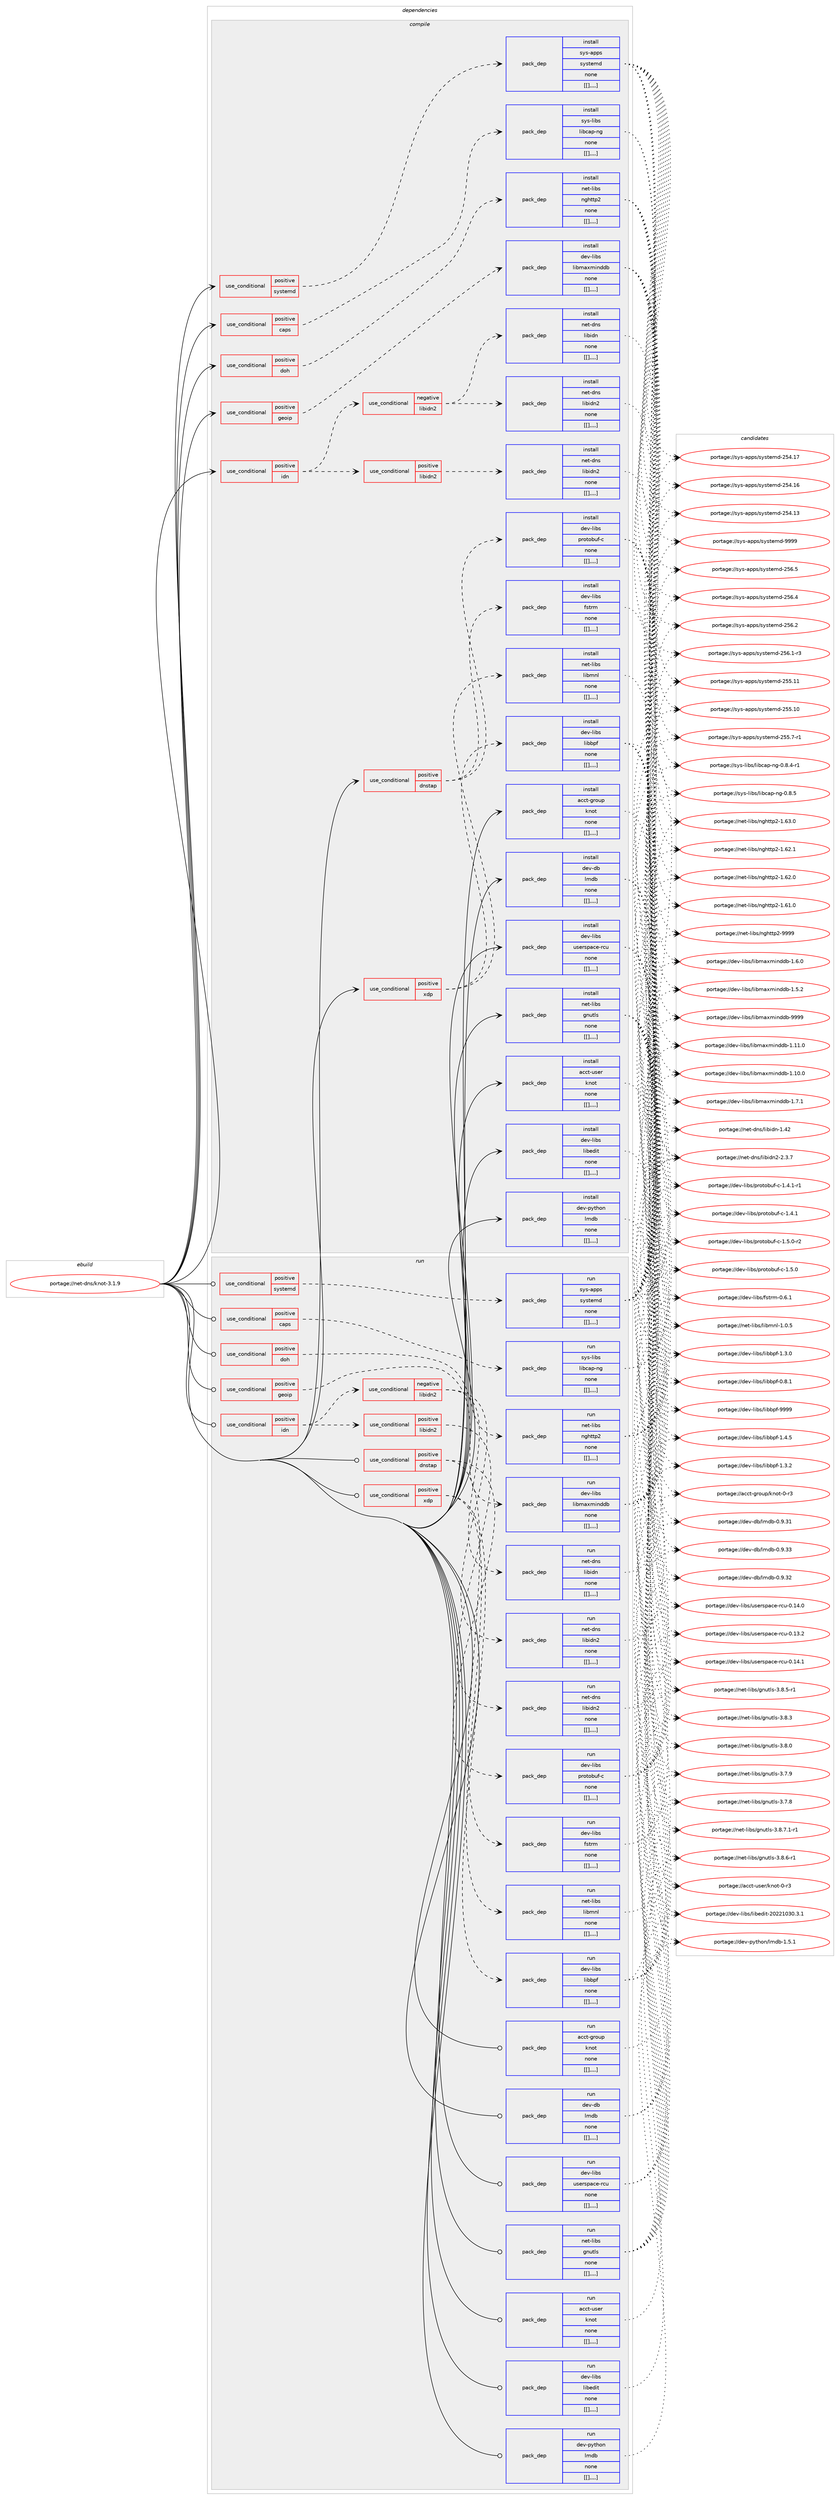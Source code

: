 digraph prolog {

# *************
# Graph options
# *************

newrank=true;
concentrate=true;
compound=true;
graph [rankdir=LR,fontname=Helvetica,fontsize=10,ranksep=1.5];#, ranksep=2.5, nodesep=0.2];
edge  [arrowhead=vee];
node  [fontname=Helvetica,fontsize=10];

# **********
# The ebuild
# **********

subgraph cluster_leftcol {
color=gray;
label=<<i>ebuild</i>>;
id [label="portage://net-dns/knot-3.1.9", color=red, width=4, href="../net-dns/knot-3.1.9.svg"];
}

# ****************
# The dependencies
# ****************

subgraph cluster_midcol {
color=gray;
label=<<i>dependencies</i>>;
subgraph cluster_compile {
fillcolor="#eeeeee";
style=filled;
label=<<i>compile</i>>;
subgraph cond94444 {
dependency364576 [label=<<TABLE BORDER="0" CELLBORDER="1" CELLSPACING="0" CELLPADDING="4"><TR><TD ROWSPAN="3" CELLPADDING="10">use_conditional</TD></TR><TR><TD>positive</TD></TR><TR><TD>caps</TD></TR></TABLE>>, shape=none, color=red];
subgraph pack267385 {
dependency364577 [label=<<TABLE BORDER="0" CELLBORDER="1" CELLSPACING="0" CELLPADDING="4" WIDTH="220"><TR><TD ROWSPAN="6" CELLPADDING="30">pack_dep</TD></TR><TR><TD WIDTH="110">install</TD></TR><TR><TD>sys-libs</TD></TR><TR><TD>libcap-ng</TD></TR><TR><TD>none</TD></TR><TR><TD>[[],,,,]</TD></TR></TABLE>>, shape=none, color=blue];
}
dependency364576:e -> dependency364577:w [weight=20,style="dashed",arrowhead="vee"];
}
id:e -> dependency364576:w [weight=20,style="solid",arrowhead="vee"];
subgraph cond94445 {
dependency364578 [label=<<TABLE BORDER="0" CELLBORDER="1" CELLSPACING="0" CELLPADDING="4"><TR><TD ROWSPAN="3" CELLPADDING="10">use_conditional</TD></TR><TR><TD>positive</TD></TR><TR><TD>dnstap</TD></TR></TABLE>>, shape=none, color=red];
subgraph pack267386 {
dependency364579 [label=<<TABLE BORDER="0" CELLBORDER="1" CELLSPACING="0" CELLPADDING="4" WIDTH="220"><TR><TD ROWSPAN="6" CELLPADDING="30">pack_dep</TD></TR><TR><TD WIDTH="110">install</TD></TR><TR><TD>dev-libs</TD></TR><TR><TD>fstrm</TD></TR><TR><TD>none</TD></TR><TR><TD>[[],,,,]</TD></TR></TABLE>>, shape=none, color=blue];
}
dependency364578:e -> dependency364579:w [weight=20,style="dashed",arrowhead="vee"];
subgraph pack267387 {
dependency364580 [label=<<TABLE BORDER="0" CELLBORDER="1" CELLSPACING="0" CELLPADDING="4" WIDTH="220"><TR><TD ROWSPAN="6" CELLPADDING="30">pack_dep</TD></TR><TR><TD WIDTH="110">install</TD></TR><TR><TD>dev-libs</TD></TR><TR><TD>protobuf-c</TD></TR><TR><TD>none</TD></TR><TR><TD>[[],,,,]</TD></TR></TABLE>>, shape=none, color=blue];
}
dependency364578:e -> dependency364580:w [weight=20,style="dashed",arrowhead="vee"];
}
id:e -> dependency364578:w [weight=20,style="solid",arrowhead="vee"];
subgraph cond94446 {
dependency364581 [label=<<TABLE BORDER="0" CELLBORDER="1" CELLSPACING="0" CELLPADDING="4"><TR><TD ROWSPAN="3" CELLPADDING="10">use_conditional</TD></TR><TR><TD>positive</TD></TR><TR><TD>doh</TD></TR></TABLE>>, shape=none, color=red];
subgraph pack267388 {
dependency364582 [label=<<TABLE BORDER="0" CELLBORDER="1" CELLSPACING="0" CELLPADDING="4" WIDTH="220"><TR><TD ROWSPAN="6" CELLPADDING="30">pack_dep</TD></TR><TR><TD WIDTH="110">install</TD></TR><TR><TD>net-libs</TD></TR><TR><TD>nghttp2</TD></TR><TR><TD>none</TD></TR><TR><TD>[[],,,,]</TD></TR></TABLE>>, shape=none, color=blue];
}
dependency364581:e -> dependency364582:w [weight=20,style="dashed",arrowhead="vee"];
}
id:e -> dependency364581:w [weight=20,style="solid",arrowhead="vee"];
subgraph cond94447 {
dependency364583 [label=<<TABLE BORDER="0" CELLBORDER="1" CELLSPACING="0" CELLPADDING="4"><TR><TD ROWSPAN="3" CELLPADDING="10">use_conditional</TD></TR><TR><TD>positive</TD></TR><TR><TD>geoip</TD></TR></TABLE>>, shape=none, color=red];
subgraph pack267389 {
dependency364584 [label=<<TABLE BORDER="0" CELLBORDER="1" CELLSPACING="0" CELLPADDING="4" WIDTH="220"><TR><TD ROWSPAN="6" CELLPADDING="30">pack_dep</TD></TR><TR><TD WIDTH="110">install</TD></TR><TR><TD>dev-libs</TD></TR><TR><TD>libmaxminddb</TD></TR><TR><TD>none</TD></TR><TR><TD>[[],,,,]</TD></TR></TABLE>>, shape=none, color=blue];
}
dependency364583:e -> dependency364584:w [weight=20,style="dashed",arrowhead="vee"];
}
id:e -> dependency364583:w [weight=20,style="solid",arrowhead="vee"];
subgraph cond94448 {
dependency364585 [label=<<TABLE BORDER="0" CELLBORDER="1" CELLSPACING="0" CELLPADDING="4"><TR><TD ROWSPAN="3" CELLPADDING="10">use_conditional</TD></TR><TR><TD>positive</TD></TR><TR><TD>idn</TD></TR></TABLE>>, shape=none, color=red];
subgraph cond94449 {
dependency364586 [label=<<TABLE BORDER="0" CELLBORDER="1" CELLSPACING="0" CELLPADDING="4"><TR><TD ROWSPAN="3" CELLPADDING="10">use_conditional</TD></TR><TR><TD>negative</TD></TR><TR><TD>libidn2</TD></TR></TABLE>>, shape=none, color=red];
subgraph pack267390 {
dependency364587 [label=<<TABLE BORDER="0" CELLBORDER="1" CELLSPACING="0" CELLPADDING="4" WIDTH="220"><TR><TD ROWSPAN="6" CELLPADDING="30">pack_dep</TD></TR><TR><TD WIDTH="110">install</TD></TR><TR><TD>net-dns</TD></TR><TR><TD>libidn</TD></TR><TR><TD>none</TD></TR><TR><TD>[[],,,,]</TD></TR></TABLE>>, shape=none, color=blue];
}
dependency364586:e -> dependency364587:w [weight=20,style="dashed",arrowhead="vee"];
subgraph pack267391 {
dependency364588 [label=<<TABLE BORDER="0" CELLBORDER="1" CELLSPACING="0" CELLPADDING="4" WIDTH="220"><TR><TD ROWSPAN="6" CELLPADDING="30">pack_dep</TD></TR><TR><TD WIDTH="110">install</TD></TR><TR><TD>net-dns</TD></TR><TR><TD>libidn2</TD></TR><TR><TD>none</TD></TR><TR><TD>[[],,,,]</TD></TR></TABLE>>, shape=none, color=blue];
}
dependency364586:e -> dependency364588:w [weight=20,style="dashed",arrowhead="vee"];
}
dependency364585:e -> dependency364586:w [weight=20,style="dashed",arrowhead="vee"];
subgraph cond94450 {
dependency364589 [label=<<TABLE BORDER="0" CELLBORDER="1" CELLSPACING="0" CELLPADDING="4"><TR><TD ROWSPAN="3" CELLPADDING="10">use_conditional</TD></TR><TR><TD>positive</TD></TR><TR><TD>libidn2</TD></TR></TABLE>>, shape=none, color=red];
subgraph pack267392 {
dependency364590 [label=<<TABLE BORDER="0" CELLBORDER="1" CELLSPACING="0" CELLPADDING="4" WIDTH="220"><TR><TD ROWSPAN="6" CELLPADDING="30">pack_dep</TD></TR><TR><TD WIDTH="110">install</TD></TR><TR><TD>net-dns</TD></TR><TR><TD>libidn2</TD></TR><TR><TD>none</TD></TR><TR><TD>[[],,,,]</TD></TR></TABLE>>, shape=none, color=blue];
}
dependency364589:e -> dependency364590:w [weight=20,style="dashed",arrowhead="vee"];
}
dependency364585:e -> dependency364589:w [weight=20,style="dashed",arrowhead="vee"];
}
id:e -> dependency364585:w [weight=20,style="solid",arrowhead="vee"];
subgraph cond94451 {
dependency364591 [label=<<TABLE BORDER="0" CELLBORDER="1" CELLSPACING="0" CELLPADDING="4"><TR><TD ROWSPAN="3" CELLPADDING="10">use_conditional</TD></TR><TR><TD>positive</TD></TR><TR><TD>systemd</TD></TR></TABLE>>, shape=none, color=red];
subgraph pack267393 {
dependency364592 [label=<<TABLE BORDER="0" CELLBORDER="1" CELLSPACING="0" CELLPADDING="4" WIDTH="220"><TR><TD ROWSPAN="6" CELLPADDING="30">pack_dep</TD></TR><TR><TD WIDTH="110">install</TD></TR><TR><TD>sys-apps</TD></TR><TR><TD>systemd</TD></TR><TR><TD>none</TD></TR><TR><TD>[[],,,,]</TD></TR></TABLE>>, shape=none, color=blue];
}
dependency364591:e -> dependency364592:w [weight=20,style="dashed",arrowhead="vee"];
}
id:e -> dependency364591:w [weight=20,style="solid",arrowhead="vee"];
subgraph cond94452 {
dependency364593 [label=<<TABLE BORDER="0" CELLBORDER="1" CELLSPACING="0" CELLPADDING="4"><TR><TD ROWSPAN="3" CELLPADDING="10">use_conditional</TD></TR><TR><TD>positive</TD></TR><TR><TD>xdp</TD></TR></TABLE>>, shape=none, color=red];
subgraph pack267394 {
dependency364594 [label=<<TABLE BORDER="0" CELLBORDER="1" CELLSPACING="0" CELLPADDING="4" WIDTH="220"><TR><TD ROWSPAN="6" CELLPADDING="30">pack_dep</TD></TR><TR><TD WIDTH="110">install</TD></TR><TR><TD>dev-libs</TD></TR><TR><TD>libbpf</TD></TR><TR><TD>none</TD></TR><TR><TD>[[],,,,]</TD></TR></TABLE>>, shape=none, color=blue];
}
dependency364593:e -> dependency364594:w [weight=20,style="dashed",arrowhead="vee"];
subgraph pack267395 {
dependency364595 [label=<<TABLE BORDER="0" CELLBORDER="1" CELLSPACING="0" CELLPADDING="4" WIDTH="220"><TR><TD ROWSPAN="6" CELLPADDING="30">pack_dep</TD></TR><TR><TD WIDTH="110">install</TD></TR><TR><TD>net-libs</TD></TR><TR><TD>libmnl</TD></TR><TR><TD>none</TD></TR><TR><TD>[[],,,,]</TD></TR></TABLE>>, shape=none, color=blue];
}
dependency364593:e -> dependency364595:w [weight=20,style="dashed",arrowhead="vee"];
}
id:e -> dependency364593:w [weight=20,style="solid",arrowhead="vee"];
subgraph pack267396 {
dependency364596 [label=<<TABLE BORDER="0" CELLBORDER="1" CELLSPACING="0" CELLPADDING="4" WIDTH="220"><TR><TD ROWSPAN="6" CELLPADDING="30">pack_dep</TD></TR><TR><TD WIDTH="110">install</TD></TR><TR><TD>acct-group</TD></TR><TR><TD>knot</TD></TR><TR><TD>none</TD></TR><TR><TD>[[],,,,]</TD></TR></TABLE>>, shape=none, color=blue];
}
id:e -> dependency364596:w [weight=20,style="solid",arrowhead="vee"];
subgraph pack267397 {
dependency364597 [label=<<TABLE BORDER="0" CELLBORDER="1" CELLSPACING="0" CELLPADDING="4" WIDTH="220"><TR><TD ROWSPAN="6" CELLPADDING="30">pack_dep</TD></TR><TR><TD WIDTH="110">install</TD></TR><TR><TD>acct-user</TD></TR><TR><TD>knot</TD></TR><TR><TD>none</TD></TR><TR><TD>[[],,,,]</TD></TR></TABLE>>, shape=none, color=blue];
}
id:e -> dependency364597:w [weight=20,style="solid",arrowhead="vee"];
subgraph pack267398 {
dependency364598 [label=<<TABLE BORDER="0" CELLBORDER="1" CELLSPACING="0" CELLPADDING="4" WIDTH="220"><TR><TD ROWSPAN="6" CELLPADDING="30">pack_dep</TD></TR><TR><TD WIDTH="110">install</TD></TR><TR><TD>dev-db</TD></TR><TR><TD>lmdb</TD></TR><TR><TD>none</TD></TR><TR><TD>[[],,,,]</TD></TR></TABLE>>, shape=none, color=blue];
}
id:e -> dependency364598:w [weight=20,style="solid",arrowhead="vee"];
subgraph pack267399 {
dependency364599 [label=<<TABLE BORDER="0" CELLBORDER="1" CELLSPACING="0" CELLPADDING="4" WIDTH="220"><TR><TD ROWSPAN="6" CELLPADDING="30">pack_dep</TD></TR><TR><TD WIDTH="110">install</TD></TR><TR><TD>dev-libs</TD></TR><TR><TD>libedit</TD></TR><TR><TD>none</TD></TR><TR><TD>[[],,,,]</TD></TR></TABLE>>, shape=none, color=blue];
}
id:e -> dependency364599:w [weight=20,style="solid",arrowhead="vee"];
subgraph pack267400 {
dependency364600 [label=<<TABLE BORDER="0" CELLBORDER="1" CELLSPACING="0" CELLPADDING="4" WIDTH="220"><TR><TD ROWSPAN="6" CELLPADDING="30">pack_dep</TD></TR><TR><TD WIDTH="110">install</TD></TR><TR><TD>dev-libs</TD></TR><TR><TD>userspace-rcu</TD></TR><TR><TD>none</TD></TR><TR><TD>[[],,,,]</TD></TR></TABLE>>, shape=none, color=blue];
}
id:e -> dependency364600:w [weight=20,style="solid",arrowhead="vee"];
subgraph pack267401 {
dependency364601 [label=<<TABLE BORDER="0" CELLBORDER="1" CELLSPACING="0" CELLPADDING="4" WIDTH="220"><TR><TD ROWSPAN="6" CELLPADDING="30">pack_dep</TD></TR><TR><TD WIDTH="110">install</TD></TR><TR><TD>dev-python</TD></TR><TR><TD>lmdb</TD></TR><TR><TD>none</TD></TR><TR><TD>[[],,,,]</TD></TR></TABLE>>, shape=none, color=blue];
}
id:e -> dependency364601:w [weight=20,style="solid",arrowhead="vee"];
subgraph pack267402 {
dependency364602 [label=<<TABLE BORDER="0" CELLBORDER="1" CELLSPACING="0" CELLPADDING="4" WIDTH="220"><TR><TD ROWSPAN="6" CELLPADDING="30">pack_dep</TD></TR><TR><TD WIDTH="110">install</TD></TR><TR><TD>net-libs</TD></TR><TR><TD>gnutls</TD></TR><TR><TD>none</TD></TR><TR><TD>[[],,,,]</TD></TR></TABLE>>, shape=none, color=blue];
}
id:e -> dependency364602:w [weight=20,style="solid",arrowhead="vee"];
}
subgraph cluster_compileandrun {
fillcolor="#eeeeee";
style=filled;
label=<<i>compile and run</i>>;
}
subgraph cluster_run {
fillcolor="#eeeeee";
style=filled;
label=<<i>run</i>>;
subgraph cond94453 {
dependency364603 [label=<<TABLE BORDER="0" CELLBORDER="1" CELLSPACING="0" CELLPADDING="4"><TR><TD ROWSPAN="3" CELLPADDING="10">use_conditional</TD></TR><TR><TD>positive</TD></TR><TR><TD>caps</TD></TR></TABLE>>, shape=none, color=red];
subgraph pack267403 {
dependency364604 [label=<<TABLE BORDER="0" CELLBORDER="1" CELLSPACING="0" CELLPADDING="4" WIDTH="220"><TR><TD ROWSPAN="6" CELLPADDING="30">pack_dep</TD></TR><TR><TD WIDTH="110">run</TD></TR><TR><TD>sys-libs</TD></TR><TR><TD>libcap-ng</TD></TR><TR><TD>none</TD></TR><TR><TD>[[],,,,]</TD></TR></TABLE>>, shape=none, color=blue];
}
dependency364603:e -> dependency364604:w [weight=20,style="dashed",arrowhead="vee"];
}
id:e -> dependency364603:w [weight=20,style="solid",arrowhead="odot"];
subgraph cond94454 {
dependency364605 [label=<<TABLE BORDER="0" CELLBORDER="1" CELLSPACING="0" CELLPADDING="4"><TR><TD ROWSPAN="3" CELLPADDING="10">use_conditional</TD></TR><TR><TD>positive</TD></TR><TR><TD>dnstap</TD></TR></TABLE>>, shape=none, color=red];
subgraph pack267404 {
dependency364606 [label=<<TABLE BORDER="0" CELLBORDER="1" CELLSPACING="0" CELLPADDING="4" WIDTH="220"><TR><TD ROWSPAN="6" CELLPADDING="30">pack_dep</TD></TR><TR><TD WIDTH="110">run</TD></TR><TR><TD>dev-libs</TD></TR><TR><TD>fstrm</TD></TR><TR><TD>none</TD></TR><TR><TD>[[],,,,]</TD></TR></TABLE>>, shape=none, color=blue];
}
dependency364605:e -> dependency364606:w [weight=20,style="dashed",arrowhead="vee"];
subgraph pack267405 {
dependency364607 [label=<<TABLE BORDER="0" CELLBORDER="1" CELLSPACING="0" CELLPADDING="4" WIDTH="220"><TR><TD ROWSPAN="6" CELLPADDING="30">pack_dep</TD></TR><TR><TD WIDTH="110">run</TD></TR><TR><TD>dev-libs</TD></TR><TR><TD>protobuf-c</TD></TR><TR><TD>none</TD></TR><TR><TD>[[],,,,]</TD></TR></TABLE>>, shape=none, color=blue];
}
dependency364605:e -> dependency364607:w [weight=20,style="dashed",arrowhead="vee"];
}
id:e -> dependency364605:w [weight=20,style="solid",arrowhead="odot"];
subgraph cond94455 {
dependency364608 [label=<<TABLE BORDER="0" CELLBORDER="1" CELLSPACING="0" CELLPADDING="4"><TR><TD ROWSPAN="3" CELLPADDING="10">use_conditional</TD></TR><TR><TD>positive</TD></TR><TR><TD>doh</TD></TR></TABLE>>, shape=none, color=red];
subgraph pack267406 {
dependency364609 [label=<<TABLE BORDER="0" CELLBORDER="1" CELLSPACING="0" CELLPADDING="4" WIDTH="220"><TR><TD ROWSPAN="6" CELLPADDING="30">pack_dep</TD></TR><TR><TD WIDTH="110">run</TD></TR><TR><TD>net-libs</TD></TR><TR><TD>nghttp2</TD></TR><TR><TD>none</TD></TR><TR><TD>[[],,,,]</TD></TR></TABLE>>, shape=none, color=blue];
}
dependency364608:e -> dependency364609:w [weight=20,style="dashed",arrowhead="vee"];
}
id:e -> dependency364608:w [weight=20,style="solid",arrowhead="odot"];
subgraph cond94456 {
dependency364610 [label=<<TABLE BORDER="0" CELLBORDER="1" CELLSPACING="0" CELLPADDING="4"><TR><TD ROWSPAN="3" CELLPADDING="10">use_conditional</TD></TR><TR><TD>positive</TD></TR><TR><TD>geoip</TD></TR></TABLE>>, shape=none, color=red];
subgraph pack267407 {
dependency364611 [label=<<TABLE BORDER="0" CELLBORDER="1" CELLSPACING="0" CELLPADDING="4" WIDTH="220"><TR><TD ROWSPAN="6" CELLPADDING="30">pack_dep</TD></TR><TR><TD WIDTH="110">run</TD></TR><TR><TD>dev-libs</TD></TR><TR><TD>libmaxminddb</TD></TR><TR><TD>none</TD></TR><TR><TD>[[],,,,]</TD></TR></TABLE>>, shape=none, color=blue];
}
dependency364610:e -> dependency364611:w [weight=20,style="dashed",arrowhead="vee"];
}
id:e -> dependency364610:w [weight=20,style="solid",arrowhead="odot"];
subgraph cond94457 {
dependency364612 [label=<<TABLE BORDER="0" CELLBORDER="1" CELLSPACING="0" CELLPADDING="4"><TR><TD ROWSPAN="3" CELLPADDING="10">use_conditional</TD></TR><TR><TD>positive</TD></TR><TR><TD>idn</TD></TR></TABLE>>, shape=none, color=red];
subgraph cond94458 {
dependency364613 [label=<<TABLE BORDER="0" CELLBORDER="1" CELLSPACING="0" CELLPADDING="4"><TR><TD ROWSPAN="3" CELLPADDING="10">use_conditional</TD></TR><TR><TD>negative</TD></TR><TR><TD>libidn2</TD></TR></TABLE>>, shape=none, color=red];
subgraph pack267408 {
dependency364614 [label=<<TABLE BORDER="0" CELLBORDER="1" CELLSPACING="0" CELLPADDING="4" WIDTH="220"><TR><TD ROWSPAN="6" CELLPADDING="30">pack_dep</TD></TR><TR><TD WIDTH="110">run</TD></TR><TR><TD>net-dns</TD></TR><TR><TD>libidn</TD></TR><TR><TD>none</TD></TR><TR><TD>[[],,,,]</TD></TR></TABLE>>, shape=none, color=blue];
}
dependency364613:e -> dependency364614:w [weight=20,style="dashed",arrowhead="vee"];
subgraph pack267409 {
dependency364615 [label=<<TABLE BORDER="0" CELLBORDER="1" CELLSPACING="0" CELLPADDING="4" WIDTH="220"><TR><TD ROWSPAN="6" CELLPADDING="30">pack_dep</TD></TR><TR><TD WIDTH="110">run</TD></TR><TR><TD>net-dns</TD></TR><TR><TD>libidn2</TD></TR><TR><TD>none</TD></TR><TR><TD>[[],,,,]</TD></TR></TABLE>>, shape=none, color=blue];
}
dependency364613:e -> dependency364615:w [weight=20,style="dashed",arrowhead="vee"];
}
dependency364612:e -> dependency364613:w [weight=20,style="dashed",arrowhead="vee"];
subgraph cond94459 {
dependency364616 [label=<<TABLE BORDER="0" CELLBORDER="1" CELLSPACING="0" CELLPADDING="4"><TR><TD ROWSPAN="3" CELLPADDING="10">use_conditional</TD></TR><TR><TD>positive</TD></TR><TR><TD>libidn2</TD></TR></TABLE>>, shape=none, color=red];
subgraph pack267410 {
dependency364617 [label=<<TABLE BORDER="0" CELLBORDER="1" CELLSPACING="0" CELLPADDING="4" WIDTH="220"><TR><TD ROWSPAN="6" CELLPADDING="30">pack_dep</TD></TR><TR><TD WIDTH="110">run</TD></TR><TR><TD>net-dns</TD></TR><TR><TD>libidn2</TD></TR><TR><TD>none</TD></TR><TR><TD>[[],,,,]</TD></TR></TABLE>>, shape=none, color=blue];
}
dependency364616:e -> dependency364617:w [weight=20,style="dashed",arrowhead="vee"];
}
dependency364612:e -> dependency364616:w [weight=20,style="dashed",arrowhead="vee"];
}
id:e -> dependency364612:w [weight=20,style="solid",arrowhead="odot"];
subgraph cond94460 {
dependency364618 [label=<<TABLE BORDER="0" CELLBORDER="1" CELLSPACING="0" CELLPADDING="4"><TR><TD ROWSPAN="3" CELLPADDING="10">use_conditional</TD></TR><TR><TD>positive</TD></TR><TR><TD>systemd</TD></TR></TABLE>>, shape=none, color=red];
subgraph pack267411 {
dependency364619 [label=<<TABLE BORDER="0" CELLBORDER="1" CELLSPACING="0" CELLPADDING="4" WIDTH="220"><TR><TD ROWSPAN="6" CELLPADDING="30">pack_dep</TD></TR><TR><TD WIDTH="110">run</TD></TR><TR><TD>sys-apps</TD></TR><TR><TD>systemd</TD></TR><TR><TD>none</TD></TR><TR><TD>[[],,,,]</TD></TR></TABLE>>, shape=none, color=blue];
}
dependency364618:e -> dependency364619:w [weight=20,style="dashed",arrowhead="vee"];
}
id:e -> dependency364618:w [weight=20,style="solid",arrowhead="odot"];
subgraph cond94461 {
dependency364620 [label=<<TABLE BORDER="0" CELLBORDER="1" CELLSPACING="0" CELLPADDING="4"><TR><TD ROWSPAN="3" CELLPADDING="10">use_conditional</TD></TR><TR><TD>positive</TD></TR><TR><TD>xdp</TD></TR></TABLE>>, shape=none, color=red];
subgraph pack267412 {
dependency364621 [label=<<TABLE BORDER="0" CELLBORDER="1" CELLSPACING="0" CELLPADDING="4" WIDTH="220"><TR><TD ROWSPAN="6" CELLPADDING="30">pack_dep</TD></TR><TR><TD WIDTH="110">run</TD></TR><TR><TD>dev-libs</TD></TR><TR><TD>libbpf</TD></TR><TR><TD>none</TD></TR><TR><TD>[[],,,,]</TD></TR></TABLE>>, shape=none, color=blue];
}
dependency364620:e -> dependency364621:w [weight=20,style="dashed",arrowhead="vee"];
subgraph pack267413 {
dependency364622 [label=<<TABLE BORDER="0" CELLBORDER="1" CELLSPACING="0" CELLPADDING="4" WIDTH="220"><TR><TD ROWSPAN="6" CELLPADDING="30">pack_dep</TD></TR><TR><TD WIDTH="110">run</TD></TR><TR><TD>net-libs</TD></TR><TR><TD>libmnl</TD></TR><TR><TD>none</TD></TR><TR><TD>[[],,,,]</TD></TR></TABLE>>, shape=none, color=blue];
}
dependency364620:e -> dependency364622:w [weight=20,style="dashed",arrowhead="vee"];
}
id:e -> dependency364620:w [weight=20,style="solid",arrowhead="odot"];
subgraph pack267414 {
dependency364623 [label=<<TABLE BORDER="0" CELLBORDER="1" CELLSPACING="0" CELLPADDING="4" WIDTH="220"><TR><TD ROWSPAN="6" CELLPADDING="30">pack_dep</TD></TR><TR><TD WIDTH="110">run</TD></TR><TR><TD>acct-group</TD></TR><TR><TD>knot</TD></TR><TR><TD>none</TD></TR><TR><TD>[[],,,,]</TD></TR></TABLE>>, shape=none, color=blue];
}
id:e -> dependency364623:w [weight=20,style="solid",arrowhead="odot"];
subgraph pack267415 {
dependency364624 [label=<<TABLE BORDER="0" CELLBORDER="1" CELLSPACING="0" CELLPADDING="4" WIDTH="220"><TR><TD ROWSPAN="6" CELLPADDING="30">pack_dep</TD></TR><TR><TD WIDTH="110">run</TD></TR><TR><TD>acct-user</TD></TR><TR><TD>knot</TD></TR><TR><TD>none</TD></TR><TR><TD>[[],,,,]</TD></TR></TABLE>>, shape=none, color=blue];
}
id:e -> dependency364624:w [weight=20,style="solid",arrowhead="odot"];
subgraph pack267416 {
dependency364625 [label=<<TABLE BORDER="0" CELLBORDER="1" CELLSPACING="0" CELLPADDING="4" WIDTH="220"><TR><TD ROWSPAN="6" CELLPADDING="30">pack_dep</TD></TR><TR><TD WIDTH="110">run</TD></TR><TR><TD>dev-db</TD></TR><TR><TD>lmdb</TD></TR><TR><TD>none</TD></TR><TR><TD>[[],,,,]</TD></TR></TABLE>>, shape=none, color=blue];
}
id:e -> dependency364625:w [weight=20,style="solid",arrowhead="odot"];
subgraph pack267417 {
dependency364626 [label=<<TABLE BORDER="0" CELLBORDER="1" CELLSPACING="0" CELLPADDING="4" WIDTH="220"><TR><TD ROWSPAN="6" CELLPADDING="30">pack_dep</TD></TR><TR><TD WIDTH="110">run</TD></TR><TR><TD>dev-libs</TD></TR><TR><TD>libedit</TD></TR><TR><TD>none</TD></TR><TR><TD>[[],,,,]</TD></TR></TABLE>>, shape=none, color=blue];
}
id:e -> dependency364626:w [weight=20,style="solid",arrowhead="odot"];
subgraph pack267418 {
dependency364627 [label=<<TABLE BORDER="0" CELLBORDER="1" CELLSPACING="0" CELLPADDING="4" WIDTH="220"><TR><TD ROWSPAN="6" CELLPADDING="30">pack_dep</TD></TR><TR><TD WIDTH="110">run</TD></TR><TR><TD>dev-libs</TD></TR><TR><TD>userspace-rcu</TD></TR><TR><TD>none</TD></TR><TR><TD>[[],,,,]</TD></TR></TABLE>>, shape=none, color=blue];
}
id:e -> dependency364627:w [weight=20,style="solid",arrowhead="odot"];
subgraph pack267419 {
dependency364628 [label=<<TABLE BORDER="0" CELLBORDER="1" CELLSPACING="0" CELLPADDING="4" WIDTH="220"><TR><TD ROWSPAN="6" CELLPADDING="30">pack_dep</TD></TR><TR><TD WIDTH="110">run</TD></TR><TR><TD>dev-python</TD></TR><TR><TD>lmdb</TD></TR><TR><TD>none</TD></TR><TR><TD>[[],,,,]</TD></TR></TABLE>>, shape=none, color=blue];
}
id:e -> dependency364628:w [weight=20,style="solid",arrowhead="odot"];
subgraph pack267420 {
dependency364629 [label=<<TABLE BORDER="0" CELLBORDER="1" CELLSPACING="0" CELLPADDING="4" WIDTH="220"><TR><TD ROWSPAN="6" CELLPADDING="30">pack_dep</TD></TR><TR><TD WIDTH="110">run</TD></TR><TR><TD>net-libs</TD></TR><TR><TD>gnutls</TD></TR><TR><TD>none</TD></TR><TR><TD>[[],,,,]</TD></TR></TABLE>>, shape=none, color=blue];
}
id:e -> dependency364629:w [weight=20,style="solid",arrowhead="odot"];
}
}

# **************
# The candidates
# **************

subgraph cluster_choices {
rank=same;
color=gray;
label=<<i>candidates</i>>;

subgraph choice267385 {
color=black;
nodesep=1;
choice11512111545108105981154710810598999711245110103454846564653 [label="portage://sys-libs/libcap-ng-0.8.5", color=red, width=4,href="../sys-libs/libcap-ng-0.8.5.svg"];
choice115121115451081059811547108105989997112451101034548465646524511449 [label="portage://sys-libs/libcap-ng-0.8.4-r1", color=red, width=4,href="../sys-libs/libcap-ng-0.8.4-r1.svg"];
dependency364577:e -> choice11512111545108105981154710810598999711245110103454846564653:w [style=dotted,weight="100"];
dependency364577:e -> choice115121115451081059811547108105989997112451101034548465646524511449:w [style=dotted,weight="100"];
}
subgraph choice267386 {
color=black;
nodesep=1;
choice100101118451081059811547102115116114109454846544649 [label="portage://dev-libs/fstrm-0.6.1", color=red, width=4,href="../dev-libs/fstrm-0.6.1.svg"];
dependency364579:e -> choice100101118451081059811547102115116114109454846544649:w [style=dotted,weight="100"];
}
subgraph choice267387 {
color=black;
nodesep=1;
choice1001011184510810598115471121141111161119811710245994549465346484511450 [label="portage://dev-libs/protobuf-c-1.5.0-r2", color=red, width=4,href="../dev-libs/protobuf-c-1.5.0-r2.svg"];
choice100101118451081059811547112114111116111981171024599454946534648 [label="portage://dev-libs/protobuf-c-1.5.0", color=red, width=4,href="../dev-libs/protobuf-c-1.5.0.svg"];
choice1001011184510810598115471121141111161119811710245994549465246494511449 [label="portage://dev-libs/protobuf-c-1.4.1-r1", color=red, width=4,href="../dev-libs/protobuf-c-1.4.1-r1.svg"];
choice100101118451081059811547112114111116111981171024599454946524649 [label="portage://dev-libs/protobuf-c-1.4.1", color=red, width=4,href="../dev-libs/protobuf-c-1.4.1.svg"];
dependency364580:e -> choice1001011184510810598115471121141111161119811710245994549465346484511450:w [style=dotted,weight="100"];
dependency364580:e -> choice100101118451081059811547112114111116111981171024599454946534648:w [style=dotted,weight="100"];
dependency364580:e -> choice1001011184510810598115471121141111161119811710245994549465246494511449:w [style=dotted,weight="100"];
dependency364580:e -> choice100101118451081059811547112114111116111981171024599454946524649:w [style=dotted,weight="100"];
}
subgraph choice267388 {
color=black;
nodesep=1;
choice110101116451081059811547110103104116116112504557575757 [label="portage://net-libs/nghttp2-9999", color=red, width=4,href="../net-libs/nghttp2-9999.svg"];
choice1101011164510810598115471101031041161161125045494654514648 [label="portage://net-libs/nghttp2-1.63.0", color=red, width=4,href="../net-libs/nghttp2-1.63.0.svg"];
choice1101011164510810598115471101031041161161125045494654504649 [label="portage://net-libs/nghttp2-1.62.1", color=red, width=4,href="../net-libs/nghttp2-1.62.1.svg"];
choice1101011164510810598115471101031041161161125045494654504648 [label="portage://net-libs/nghttp2-1.62.0", color=red, width=4,href="../net-libs/nghttp2-1.62.0.svg"];
choice1101011164510810598115471101031041161161125045494654494648 [label="portage://net-libs/nghttp2-1.61.0", color=red, width=4,href="../net-libs/nghttp2-1.61.0.svg"];
dependency364582:e -> choice110101116451081059811547110103104116116112504557575757:w [style=dotted,weight="100"];
dependency364582:e -> choice1101011164510810598115471101031041161161125045494654514648:w [style=dotted,weight="100"];
dependency364582:e -> choice1101011164510810598115471101031041161161125045494654504649:w [style=dotted,weight="100"];
dependency364582:e -> choice1101011164510810598115471101031041161161125045494654504648:w [style=dotted,weight="100"];
dependency364582:e -> choice1101011164510810598115471101031041161161125045494654494648:w [style=dotted,weight="100"];
}
subgraph choice267389 {
color=black;
nodesep=1;
choice1001011184510810598115471081059810997120109105110100100984557575757 [label="portage://dev-libs/libmaxminddb-9999", color=red, width=4,href="../dev-libs/libmaxminddb-9999.svg"];
choice10010111845108105981154710810598109971201091051101001009845494649494648 [label="portage://dev-libs/libmaxminddb-1.11.0", color=red, width=4,href="../dev-libs/libmaxminddb-1.11.0.svg"];
choice10010111845108105981154710810598109971201091051101001009845494649484648 [label="portage://dev-libs/libmaxminddb-1.10.0", color=red, width=4,href="../dev-libs/libmaxminddb-1.10.0.svg"];
choice100101118451081059811547108105981099712010910511010010098454946554649 [label="portage://dev-libs/libmaxminddb-1.7.1", color=red, width=4,href="../dev-libs/libmaxminddb-1.7.1.svg"];
choice100101118451081059811547108105981099712010910511010010098454946544648 [label="portage://dev-libs/libmaxminddb-1.6.0", color=red, width=4,href="../dev-libs/libmaxminddb-1.6.0.svg"];
choice100101118451081059811547108105981099712010910511010010098454946534650 [label="portage://dev-libs/libmaxminddb-1.5.2", color=red, width=4,href="../dev-libs/libmaxminddb-1.5.2.svg"];
dependency364584:e -> choice1001011184510810598115471081059810997120109105110100100984557575757:w [style=dotted,weight="100"];
dependency364584:e -> choice10010111845108105981154710810598109971201091051101001009845494649494648:w [style=dotted,weight="100"];
dependency364584:e -> choice10010111845108105981154710810598109971201091051101001009845494649484648:w [style=dotted,weight="100"];
dependency364584:e -> choice100101118451081059811547108105981099712010910511010010098454946554649:w [style=dotted,weight="100"];
dependency364584:e -> choice100101118451081059811547108105981099712010910511010010098454946544648:w [style=dotted,weight="100"];
dependency364584:e -> choice100101118451081059811547108105981099712010910511010010098454946534650:w [style=dotted,weight="100"];
}
subgraph choice267390 {
color=black;
nodesep=1;
choice1101011164510011011547108105981051001104549465250 [label="portage://net-dns/libidn-1.42", color=red, width=4,href="../net-dns/libidn-1.42.svg"];
dependency364587:e -> choice1101011164510011011547108105981051001104549465250:w [style=dotted,weight="100"];
}
subgraph choice267391 {
color=black;
nodesep=1;
choice11010111645100110115471081059810510011050455046514655 [label="portage://net-dns/libidn2-2.3.7", color=red, width=4,href="../net-dns/libidn2-2.3.7.svg"];
dependency364588:e -> choice11010111645100110115471081059810510011050455046514655:w [style=dotted,weight="100"];
}
subgraph choice267392 {
color=black;
nodesep=1;
choice11010111645100110115471081059810510011050455046514655 [label="portage://net-dns/libidn2-2.3.7", color=red, width=4,href="../net-dns/libidn2-2.3.7.svg"];
dependency364590:e -> choice11010111645100110115471081059810510011050455046514655:w [style=dotted,weight="100"];
}
subgraph choice267393 {
color=black;
nodesep=1;
choice1151211154597112112115471151211151161011091004557575757 [label="portage://sys-apps/systemd-9999", color=red, width=4,href="../sys-apps/systemd-9999.svg"];
choice115121115459711211211547115121115116101109100455053544653 [label="portage://sys-apps/systemd-256.5", color=red, width=4,href="../sys-apps/systemd-256.5.svg"];
choice115121115459711211211547115121115116101109100455053544652 [label="portage://sys-apps/systemd-256.4", color=red, width=4,href="../sys-apps/systemd-256.4.svg"];
choice115121115459711211211547115121115116101109100455053544650 [label="portage://sys-apps/systemd-256.2", color=red, width=4,href="../sys-apps/systemd-256.2.svg"];
choice1151211154597112112115471151211151161011091004550535446494511451 [label="portage://sys-apps/systemd-256.1-r3", color=red, width=4,href="../sys-apps/systemd-256.1-r3.svg"];
choice11512111545971121121154711512111511610110910045505353464949 [label="portage://sys-apps/systemd-255.11", color=red, width=4,href="../sys-apps/systemd-255.11.svg"];
choice11512111545971121121154711512111511610110910045505353464948 [label="portage://sys-apps/systemd-255.10", color=red, width=4,href="../sys-apps/systemd-255.10.svg"];
choice1151211154597112112115471151211151161011091004550535346554511449 [label="portage://sys-apps/systemd-255.7-r1", color=red, width=4,href="../sys-apps/systemd-255.7-r1.svg"];
choice11512111545971121121154711512111511610110910045505352464955 [label="portage://sys-apps/systemd-254.17", color=red, width=4,href="../sys-apps/systemd-254.17.svg"];
choice11512111545971121121154711512111511610110910045505352464954 [label="portage://sys-apps/systemd-254.16", color=red, width=4,href="../sys-apps/systemd-254.16.svg"];
choice11512111545971121121154711512111511610110910045505352464951 [label="portage://sys-apps/systemd-254.13", color=red, width=4,href="../sys-apps/systemd-254.13.svg"];
dependency364592:e -> choice1151211154597112112115471151211151161011091004557575757:w [style=dotted,weight="100"];
dependency364592:e -> choice115121115459711211211547115121115116101109100455053544653:w [style=dotted,weight="100"];
dependency364592:e -> choice115121115459711211211547115121115116101109100455053544652:w [style=dotted,weight="100"];
dependency364592:e -> choice115121115459711211211547115121115116101109100455053544650:w [style=dotted,weight="100"];
dependency364592:e -> choice1151211154597112112115471151211151161011091004550535446494511451:w [style=dotted,weight="100"];
dependency364592:e -> choice11512111545971121121154711512111511610110910045505353464949:w [style=dotted,weight="100"];
dependency364592:e -> choice11512111545971121121154711512111511610110910045505353464948:w [style=dotted,weight="100"];
dependency364592:e -> choice1151211154597112112115471151211151161011091004550535346554511449:w [style=dotted,weight="100"];
dependency364592:e -> choice11512111545971121121154711512111511610110910045505352464955:w [style=dotted,weight="100"];
dependency364592:e -> choice11512111545971121121154711512111511610110910045505352464954:w [style=dotted,weight="100"];
dependency364592:e -> choice11512111545971121121154711512111511610110910045505352464951:w [style=dotted,weight="100"];
}
subgraph choice267394 {
color=black;
nodesep=1;
choice10010111845108105981154710810598981121024557575757 [label="portage://dev-libs/libbpf-9999", color=red, width=4,href="../dev-libs/libbpf-9999.svg"];
choice1001011184510810598115471081059898112102454946524653 [label="portage://dev-libs/libbpf-1.4.5", color=red, width=4,href="../dev-libs/libbpf-1.4.5.svg"];
choice1001011184510810598115471081059898112102454946514650 [label="portage://dev-libs/libbpf-1.3.2", color=red, width=4,href="../dev-libs/libbpf-1.3.2.svg"];
choice1001011184510810598115471081059898112102454946514648 [label="portage://dev-libs/libbpf-1.3.0", color=red, width=4,href="../dev-libs/libbpf-1.3.0.svg"];
choice1001011184510810598115471081059898112102454846564649 [label="portage://dev-libs/libbpf-0.8.1", color=red, width=4,href="../dev-libs/libbpf-0.8.1.svg"];
dependency364594:e -> choice10010111845108105981154710810598981121024557575757:w [style=dotted,weight="100"];
dependency364594:e -> choice1001011184510810598115471081059898112102454946524653:w [style=dotted,weight="100"];
dependency364594:e -> choice1001011184510810598115471081059898112102454946514650:w [style=dotted,weight="100"];
dependency364594:e -> choice1001011184510810598115471081059898112102454946514648:w [style=dotted,weight="100"];
dependency364594:e -> choice1001011184510810598115471081059898112102454846564649:w [style=dotted,weight="100"];
}
subgraph choice267395 {
color=black;
nodesep=1;
choice11010111645108105981154710810598109110108454946484653 [label="portage://net-libs/libmnl-1.0.5", color=red, width=4,href="../net-libs/libmnl-1.0.5.svg"];
dependency364595:e -> choice11010111645108105981154710810598109110108454946484653:w [style=dotted,weight="100"];
}
subgraph choice267396 {
color=black;
nodesep=1;
choice979999116451031141111171124710711011111645484511451 [label="portage://acct-group/knot-0-r3", color=red, width=4,href="../acct-group/knot-0-r3.svg"];
dependency364596:e -> choice979999116451031141111171124710711011111645484511451:w [style=dotted,weight="100"];
}
subgraph choice267397 {
color=black;
nodesep=1;
choice979999116451171151011144710711011111645484511451 [label="portage://acct-user/knot-0-r3", color=red, width=4,href="../acct-user/knot-0-r3.svg"];
dependency364597:e -> choice979999116451171151011144710711011111645484511451:w [style=dotted,weight="100"];
}
subgraph choice267398 {
color=black;
nodesep=1;
choice1001011184510098471081091009845484657465151 [label="portage://dev-db/lmdb-0.9.33", color=red, width=4,href="../dev-db/lmdb-0.9.33.svg"];
choice1001011184510098471081091009845484657465150 [label="portage://dev-db/lmdb-0.9.32", color=red, width=4,href="../dev-db/lmdb-0.9.32.svg"];
choice1001011184510098471081091009845484657465149 [label="portage://dev-db/lmdb-0.9.31", color=red, width=4,href="../dev-db/lmdb-0.9.31.svg"];
dependency364598:e -> choice1001011184510098471081091009845484657465151:w [style=dotted,weight="100"];
dependency364598:e -> choice1001011184510098471081091009845484657465150:w [style=dotted,weight="100"];
dependency364598:e -> choice1001011184510098471081091009845484657465149:w [style=dotted,weight="100"];
}
subgraph choice267399 {
color=black;
nodesep=1;
choice1001011184510810598115471081059810110010511645504850504948514846514649 [label="portage://dev-libs/libedit-20221030.3.1", color=red, width=4,href="../dev-libs/libedit-20221030.3.1.svg"];
dependency364599:e -> choice1001011184510810598115471081059810110010511645504850504948514846514649:w [style=dotted,weight="100"];
}
subgraph choice267400 {
color=black;
nodesep=1;
choice1001011184510810598115471171151011141151129799101451149911745484649524649 [label="portage://dev-libs/userspace-rcu-0.14.1", color=red, width=4,href="../dev-libs/userspace-rcu-0.14.1.svg"];
choice1001011184510810598115471171151011141151129799101451149911745484649524648 [label="portage://dev-libs/userspace-rcu-0.14.0", color=red, width=4,href="../dev-libs/userspace-rcu-0.14.0.svg"];
choice1001011184510810598115471171151011141151129799101451149911745484649514650 [label="portage://dev-libs/userspace-rcu-0.13.2", color=red, width=4,href="../dev-libs/userspace-rcu-0.13.2.svg"];
dependency364600:e -> choice1001011184510810598115471171151011141151129799101451149911745484649524649:w [style=dotted,weight="100"];
dependency364600:e -> choice1001011184510810598115471171151011141151129799101451149911745484649524648:w [style=dotted,weight="100"];
dependency364600:e -> choice1001011184510810598115471171151011141151129799101451149911745484649514650:w [style=dotted,weight="100"];
}
subgraph choice267401 {
color=black;
nodesep=1;
choice100101118451121211161041111104710810910098454946534649 [label="portage://dev-python/lmdb-1.5.1", color=red, width=4,href="../dev-python/lmdb-1.5.1.svg"];
dependency364601:e -> choice100101118451121211161041111104710810910098454946534649:w [style=dotted,weight="100"];
}
subgraph choice267402 {
color=black;
nodesep=1;
choice11010111645108105981154710311011711610811545514656465546494511449 [label="portage://net-libs/gnutls-3.8.7.1-r1", color=red, width=4,href="../net-libs/gnutls-3.8.7.1-r1.svg"];
choice1101011164510810598115471031101171161081154551465646544511449 [label="portage://net-libs/gnutls-3.8.6-r1", color=red, width=4,href="../net-libs/gnutls-3.8.6-r1.svg"];
choice1101011164510810598115471031101171161081154551465646534511449 [label="portage://net-libs/gnutls-3.8.5-r1", color=red, width=4,href="../net-libs/gnutls-3.8.5-r1.svg"];
choice110101116451081059811547103110117116108115455146564651 [label="portage://net-libs/gnutls-3.8.3", color=red, width=4,href="../net-libs/gnutls-3.8.3.svg"];
choice110101116451081059811547103110117116108115455146564648 [label="portage://net-libs/gnutls-3.8.0", color=red, width=4,href="../net-libs/gnutls-3.8.0.svg"];
choice110101116451081059811547103110117116108115455146554657 [label="portage://net-libs/gnutls-3.7.9", color=red, width=4,href="../net-libs/gnutls-3.7.9.svg"];
choice110101116451081059811547103110117116108115455146554656 [label="portage://net-libs/gnutls-3.7.8", color=red, width=4,href="../net-libs/gnutls-3.7.8.svg"];
dependency364602:e -> choice11010111645108105981154710311011711610811545514656465546494511449:w [style=dotted,weight="100"];
dependency364602:e -> choice1101011164510810598115471031101171161081154551465646544511449:w [style=dotted,weight="100"];
dependency364602:e -> choice1101011164510810598115471031101171161081154551465646534511449:w [style=dotted,weight="100"];
dependency364602:e -> choice110101116451081059811547103110117116108115455146564651:w [style=dotted,weight="100"];
dependency364602:e -> choice110101116451081059811547103110117116108115455146564648:w [style=dotted,weight="100"];
dependency364602:e -> choice110101116451081059811547103110117116108115455146554657:w [style=dotted,weight="100"];
dependency364602:e -> choice110101116451081059811547103110117116108115455146554656:w [style=dotted,weight="100"];
}
subgraph choice267403 {
color=black;
nodesep=1;
choice11512111545108105981154710810598999711245110103454846564653 [label="portage://sys-libs/libcap-ng-0.8.5", color=red, width=4,href="../sys-libs/libcap-ng-0.8.5.svg"];
choice115121115451081059811547108105989997112451101034548465646524511449 [label="portage://sys-libs/libcap-ng-0.8.4-r1", color=red, width=4,href="../sys-libs/libcap-ng-0.8.4-r1.svg"];
dependency364604:e -> choice11512111545108105981154710810598999711245110103454846564653:w [style=dotted,weight="100"];
dependency364604:e -> choice115121115451081059811547108105989997112451101034548465646524511449:w [style=dotted,weight="100"];
}
subgraph choice267404 {
color=black;
nodesep=1;
choice100101118451081059811547102115116114109454846544649 [label="portage://dev-libs/fstrm-0.6.1", color=red, width=4,href="../dev-libs/fstrm-0.6.1.svg"];
dependency364606:e -> choice100101118451081059811547102115116114109454846544649:w [style=dotted,weight="100"];
}
subgraph choice267405 {
color=black;
nodesep=1;
choice1001011184510810598115471121141111161119811710245994549465346484511450 [label="portage://dev-libs/protobuf-c-1.5.0-r2", color=red, width=4,href="../dev-libs/protobuf-c-1.5.0-r2.svg"];
choice100101118451081059811547112114111116111981171024599454946534648 [label="portage://dev-libs/protobuf-c-1.5.0", color=red, width=4,href="../dev-libs/protobuf-c-1.5.0.svg"];
choice1001011184510810598115471121141111161119811710245994549465246494511449 [label="portage://dev-libs/protobuf-c-1.4.1-r1", color=red, width=4,href="../dev-libs/protobuf-c-1.4.1-r1.svg"];
choice100101118451081059811547112114111116111981171024599454946524649 [label="portage://dev-libs/protobuf-c-1.4.1", color=red, width=4,href="../dev-libs/protobuf-c-1.4.1.svg"];
dependency364607:e -> choice1001011184510810598115471121141111161119811710245994549465346484511450:w [style=dotted,weight="100"];
dependency364607:e -> choice100101118451081059811547112114111116111981171024599454946534648:w [style=dotted,weight="100"];
dependency364607:e -> choice1001011184510810598115471121141111161119811710245994549465246494511449:w [style=dotted,weight="100"];
dependency364607:e -> choice100101118451081059811547112114111116111981171024599454946524649:w [style=dotted,weight="100"];
}
subgraph choice267406 {
color=black;
nodesep=1;
choice110101116451081059811547110103104116116112504557575757 [label="portage://net-libs/nghttp2-9999", color=red, width=4,href="../net-libs/nghttp2-9999.svg"];
choice1101011164510810598115471101031041161161125045494654514648 [label="portage://net-libs/nghttp2-1.63.0", color=red, width=4,href="../net-libs/nghttp2-1.63.0.svg"];
choice1101011164510810598115471101031041161161125045494654504649 [label="portage://net-libs/nghttp2-1.62.1", color=red, width=4,href="../net-libs/nghttp2-1.62.1.svg"];
choice1101011164510810598115471101031041161161125045494654504648 [label="portage://net-libs/nghttp2-1.62.0", color=red, width=4,href="../net-libs/nghttp2-1.62.0.svg"];
choice1101011164510810598115471101031041161161125045494654494648 [label="portage://net-libs/nghttp2-1.61.0", color=red, width=4,href="../net-libs/nghttp2-1.61.0.svg"];
dependency364609:e -> choice110101116451081059811547110103104116116112504557575757:w [style=dotted,weight="100"];
dependency364609:e -> choice1101011164510810598115471101031041161161125045494654514648:w [style=dotted,weight="100"];
dependency364609:e -> choice1101011164510810598115471101031041161161125045494654504649:w [style=dotted,weight="100"];
dependency364609:e -> choice1101011164510810598115471101031041161161125045494654504648:w [style=dotted,weight="100"];
dependency364609:e -> choice1101011164510810598115471101031041161161125045494654494648:w [style=dotted,weight="100"];
}
subgraph choice267407 {
color=black;
nodesep=1;
choice1001011184510810598115471081059810997120109105110100100984557575757 [label="portage://dev-libs/libmaxminddb-9999", color=red, width=4,href="../dev-libs/libmaxminddb-9999.svg"];
choice10010111845108105981154710810598109971201091051101001009845494649494648 [label="portage://dev-libs/libmaxminddb-1.11.0", color=red, width=4,href="../dev-libs/libmaxminddb-1.11.0.svg"];
choice10010111845108105981154710810598109971201091051101001009845494649484648 [label="portage://dev-libs/libmaxminddb-1.10.0", color=red, width=4,href="../dev-libs/libmaxminddb-1.10.0.svg"];
choice100101118451081059811547108105981099712010910511010010098454946554649 [label="portage://dev-libs/libmaxminddb-1.7.1", color=red, width=4,href="../dev-libs/libmaxminddb-1.7.1.svg"];
choice100101118451081059811547108105981099712010910511010010098454946544648 [label="portage://dev-libs/libmaxminddb-1.6.0", color=red, width=4,href="../dev-libs/libmaxminddb-1.6.0.svg"];
choice100101118451081059811547108105981099712010910511010010098454946534650 [label="portage://dev-libs/libmaxminddb-1.5.2", color=red, width=4,href="../dev-libs/libmaxminddb-1.5.2.svg"];
dependency364611:e -> choice1001011184510810598115471081059810997120109105110100100984557575757:w [style=dotted,weight="100"];
dependency364611:e -> choice10010111845108105981154710810598109971201091051101001009845494649494648:w [style=dotted,weight="100"];
dependency364611:e -> choice10010111845108105981154710810598109971201091051101001009845494649484648:w [style=dotted,weight="100"];
dependency364611:e -> choice100101118451081059811547108105981099712010910511010010098454946554649:w [style=dotted,weight="100"];
dependency364611:e -> choice100101118451081059811547108105981099712010910511010010098454946544648:w [style=dotted,weight="100"];
dependency364611:e -> choice100101118451081059811547108105981099712010910511010010098454946534650:w [style=dotted,weight="100"];
}
subgraph choice267408 {
color=black;
nodesep=1;
choice1101011164510011011547108105981051001104549465250 [label="portage://net-dns/libidn-1.42", color=red, width=4,href="../net-dns/libidn-1.42.svg"];
dependency364614:e -> choice1101011164510011011547108105981051001104549465250:w [style=dotted,weight="100"];
}
subgraph choice267409 {
color=black;
nodesep=1;
choice11010111645100110115471081059810510011050455046514655 [label="portage://net-dns/libidn2-2.3.7", color=red, width=4,href="../net-dns/libidn2-2.3.7.svg"];
dependency364615:e -> choice11010111645100110115471081059810510011050455046514655:w [style=dotted,weight="100"];
}
subgraph choice267410 {
color=black;
nodesep=1;
choice11010111645100110115471081059810510011050455046514655 [label="portage://net-dns/libidn2-2.3.7", color=red, width=4,href="../net-dns/libidn2-2.3.7.svg"];
dependency364617:e -> choice11010111645100110115471081059810510011050455046514655:w [style=dotted,weight="100"];
}
subgraph choice267411 {
color=black;
nodesep=1;
choice1151211154597112112115471151211151161011091004557575757 [label="portage://sys-apps/systemd-9999", color=red, width=4,href="../sys-apps/systemd-9999.svg"];
choice115121115459711211211547115121115116101109100455053544653 [label="portage://sys-apps/systemd-256.5", color=red, width=4,href="../sys-apps/systemd-256.5.svg"];
choice115121115459711211211547115121115116101109100455053544652 [label="portage://sys-apps/systemd-256.4", color=red, width=4,href="../sys-apps/systemd-256.4.svg"];
choice115121115459711211211547115121115116101109100455053544650 [label="portage://sys-apps/systemd-256.2", color=red, width=4,href="../sys-apps/systemd-256.2.svg"];
choice1151211154597112112115471151211151161011091004550535446494511451 [label="portage://sys-apps/systemd-256.1-r3", color=red, width=4,href="../sys-apps/systemd-256.1-r3.svg"];
choice11512111545971121121154711512111511610110910045505353464949 [label="portage://sys-apps/systemd-255.11", color=red, width=4,href="../sys-apps/systemd-255.11.svg"];
choice11512111545971121121154711512111511610110910045505353464948 [label="portage://sys-apps/systemd-255.10", color=red, width=4,href="../sys-apps/systemd-255.10.svg"];
choice1151211154597112112115471151211151161011091004550535346554511449 [label="portage://sys-apps/systemd-255.7-r1", color=red, width=4,href="../sys-apps/systemd-255.7-r1.svg"];
choice11512111545971121121154711512111511610110910045505352464955 [label="portage://sys-apps/systemd-254.17", color=red, width=4,href="../sys-apps/systemd-254.17.svg"];
choice11512111545971121121154711512111511610110910045505352464954 [label="portage://sys-apps/systemd-254.16", color=red, width=4,href="../sys-apps/systemd-254.16.svg"];
choice11512111545971121121154711512111511610110910045505352464951 [label="portage://sys-apps/systemd-254.13", color=red, width=4,href="../sys-apps/systemd-254.13.svg"];
dependency364619:e -> choice1151211154597112112115471151211151161011091004557575757:w [style=dotted,weight="100"];
dependency364619:e -> choice115121115459711211211547115121115116101109100455053544653:w [style=dotted,weight="100"];
dependency364619:e -> choice115121115459711211211547115121115116101109100455053544652:w [style=dotted,weight="100"];
dependency364619:e -> choice115121115459711211211547115121115116101109100455053544650:w [style=dotted,weight="100"];
dependency364619:e -> choice1151211154597112112115471151211151161011091004550535446494511451:w [style=dotted,weight="100"];
dependency364619:e -> choice11512111545971121121154711512111511610110910045505353464949:w [style=dotted,weight="100"];
dependency364619:e -> choice11512111545971121121154711512111511610110910045505353464948:w [style=dotted,weight="100"];
dependency364619:e -> choice1151211154597112112115471151211151161011091004550535346554511449:w [style=dotted,weight="100"];
dependency364619:e -> choice11512111545971121121154711512111511610110910045505352464955:w [style=dotted,weight="100"];
dependency364619:e -> choice11512111545971121121154711512111511610110910045505352464954:w [style=dotted,weight="100"];
dependency364619:e -> choice11512111545971121121154711512111511610110910045505352464951:w [style=dotted,weight="100"];
}
subgraph choice267412 {
color=black;
nodesep=1;
choice10010111845108105981154710810598981121024557575757 [label="portage://dev-libs/libbpf-9999", color=red, width=4,href="../dev-libs/libbpf-9999.svg"];
choice1001011184510810598115471081059898112102454946524653 [label="portage://dev-libs/libbpf-1.4.5", color=red, width=4,href="../dev-libs/libbpf-1.4.5.svg"];
choice1001011184510810598115471081059898112102454946514650 [label="portage://dev-libs/libbpf-1.3.2", color=red, width=4,href="../dev-libs/libbpf-1.3.2.svg"];
choice1001011184510810598115471081059898112102454946514648 [label="portage://dev-libs/libbpf-1.3.0", color=red, width=4,href="../dev-libs/libbpf-1.3.0.svg"];
choice1001011184510810598115471081059898112102454846564649 [label="portage://dev-libs/libbpf-0.8.1", color=red, width=4,href="../dev-libs/libbpf-0.8.1.svg"];
dependency364621:e -> choice10010111845108105981154710810598981121024557575757:w [style=dotted,weight="100"];
dependency364621:e -> choice1001011184510810598115471081059898112102454946524653:w [style=dotted,weight="100"];
dependency364621:e -> choice1001011184510810598115471081059898112102454946514650:w [style=dotted,weight="100"];
dependency364621:e -> choice1001011184510810598115471081059898112102454946514648:w [style=dotted,weight="100"];
dependency364621:e -> choice1001011184510810598115471081059898112102454846564649:w [style=dotted,weight="100"];
}
subgraph choice267413 {
color=black;
nodesep=1;
choice11010111645108105981154710810598109110108454946484653 [label="portage://net-libs/libmnl-1.0.5", color=red, width=4,href="../net-libs/libmnl-1.0.5.svg"];
dependency364622:e -> choice11010111645108105981154710810598109110108454946484653:w [style=dotted,weight="100"];
}
subgraph choice267414 {
color=black;
nodesep=1;
choice979999116451031141111171124710711011111645484511451 [label="portage://acct-group/knot-0-r3", color=red, width=4,href="../acct-group/knot-0-r3.svg"];
dependency364623:e -> choice979999116451031141111171124710711011111645484511451:w [style=dotted,weight="100"];
}
subgraph choice267415 {
color=black;
nodesep=1;
choice979999116451171151011144710711011111645484511451 [label="portage://acct-user/knot-0-r3", color=red, width=4,href="../acct-user/knot-0-r3.svg"];
dependency364624:e -> choice979999116451171151011144710711011111645484511451:w [style=dotted,weight="100"];
}
subgraph choice267416 {
color=black;
nodesep=1;
choice1001011184510098471081091009845484657465151 [label="portage://dev-db/lmdb-0.9.33", color=red, width=4,href="../dev-db/lmdb-0.9.33.svg"];
choice1001011184510098471081091009845484657465150 [label="portage://dev-db/lmdb-0.9.32", color=red, width=4,href="../dev-db/lmdb-0.9.32.svg"];
choice1001011184510098471081091009845484657465149 [label="portage://dev-db/lmdb-0.9.31", color=red, width=4,href="../dev-db/lmdb-0.9.31.svg"];
dependency364625:e -> choice1001011184510098471081091009845484657465151:w [style=dotted,weight="100"];
dependency364625:e -> choice1001011184510098471081091009845484657465150:w [style=dotted,weight="100"];
dependency364625:e -> choice1001011184510098471081091009845484657465149:w [style=dotted,weight="100"];
}
subgraph choice267417 {
color=black;
nodesep=1;
choice1001011184510810598115471081059810110010511645504850504948514846514649 [label="portage://dev-libs/libedit-20221030.3.1", color=red, width=4,href="../dev-libs/libedit-20221030.3.1.svg"];
dependency364626:e -> choice1001011184510810598115471081059810110010511645504850504948514846514649:w [style=dotted,weight="100"];
}
subgraph choice267418 {
color=black;
nodesep=1;
choice1001011184510810598115471171151011141151129799101451149911745484649524649 [label="portage://dev-libs/userspace-rcu-0.14.1", color=red, width=4,href="../dev-libs/userspace-rcu-0.14.1.svg"];
choice1001011184510810598115471171151011141151129799101451149911745484649524648 [label="portage://dev-libs/userspace-rcu-0.14.0", color=red, width=4,href="../dev-libs/userspace-rcu-0.14.0.svg"];
choice1001011184510810598115471171151011141151129799101451149911745484649514650 [label="portage://dev-libs/userspace-rcu-0.13.2", color=red, width=4,href="../dev-libs/userspace-rcu-0.13.2.svg"];
dependency364627:e -> choice1001011184510810598115471171151011141151129799101451149911745484649524649:w [style=dotted,weight="100"];
dependency364627:e -> choice1001011184510810598115471171151011141151129799101451149911745484649524648:w [style=dotted,weight="100"];
dependency364627:e -> choice1001011184510810598115471171151011141151129799101451149911745484649514650:w [style=dotted,weight="100"];
}
subgraph choice267419 {
color=black;
nodesep=1;
choice100101118451121211161041111104710810910098454946534649 [label="portage://dev-python/lmdb-1.5.1", color=red, width=4,href="../dev-python/lmdb-1.5.1.svg"];
dependency364628:e -> choice100101118451121211161041111104710810910098454946534649:w [style=dotted,weight="100"];
}
subgraph choice267420 {
color=black;
nodesep=1;
choice11010111645108105981154710311011711610811545514656465546494511449 [label="portage://net-libs/gnutls-3.8.7.1-r1", color=red, width=4,href="../net-libs/gnutls-3.8.7.1-r1.svg"];
choice1101011164510810598115471031101171161081154551465646544511449 [label="portage://net-libs/gnutls-3.8.6-r1", color=red, width=4,href="../net-libs/gnutls-3.8.6-r1.svg"];
choice1101011164510810598115471031101171161081154551465646534511449 [label="portage://net-libs/gnutls-3.8.5-r1", color=red, width=4,href="../net-libs/gnutls-3.8.5-r1.svg"];
choice110101116451081059811547103110117116108115455146564651 [label="portage://net-libs/gnutls-3.8.3", color=red, width=4,href="../net-libs/gnutls-3.8.3.svg"];
choice110101116451081059811547103110117116108115455146564648 [label="portage://net-libs/gnutls-3.8.0", color=red, width=4,href="../net-libs/gnutls-3.8.0.svg"];
choice110101116451081059811547103110117116108115455146554657 [label="portage://net-libs/gnutls-3.7.9", color=red, width=4,href="../net-libs/gnutls-3.7.9.svg"];
choice110101116451081059811547103110117116108115455146554656 [label="portage://net-libs/gnutls-3.7.8", color=red, width=4,href="../net-libs/gnutls-3.7.8.svg"];
dependency364629:e -> choice11010111645108105981154710311011711610811545514656465546494511449:w [style=dotted,weight="100"];
dependency364629:e -> choice1101011164510810598115471031101171161081154551465646544511449:w [style=dotted,weight="100"];
dependency364629:e -> choice1101011164510810598115471031101171161081154551465646534511449:w [style=dotted,weight="100"];
dependency364629:e -> choice110101116451081059811547103110117116108115455146564651:w [style=dotted,weight="100"];
dependency364629:e -> choice110101116451081059811547103110117116108115455146564648:w [style=dotted,weight="100"];
dependency364629:e -> choice110101116451081059811547103110117116108115455146554657:w [style=dotted,weight="100"];
dependency364629:e -> choice110101116451081059811547103110117116108115455146554656:w [style=dotted,weight="100"];
}
}

}
